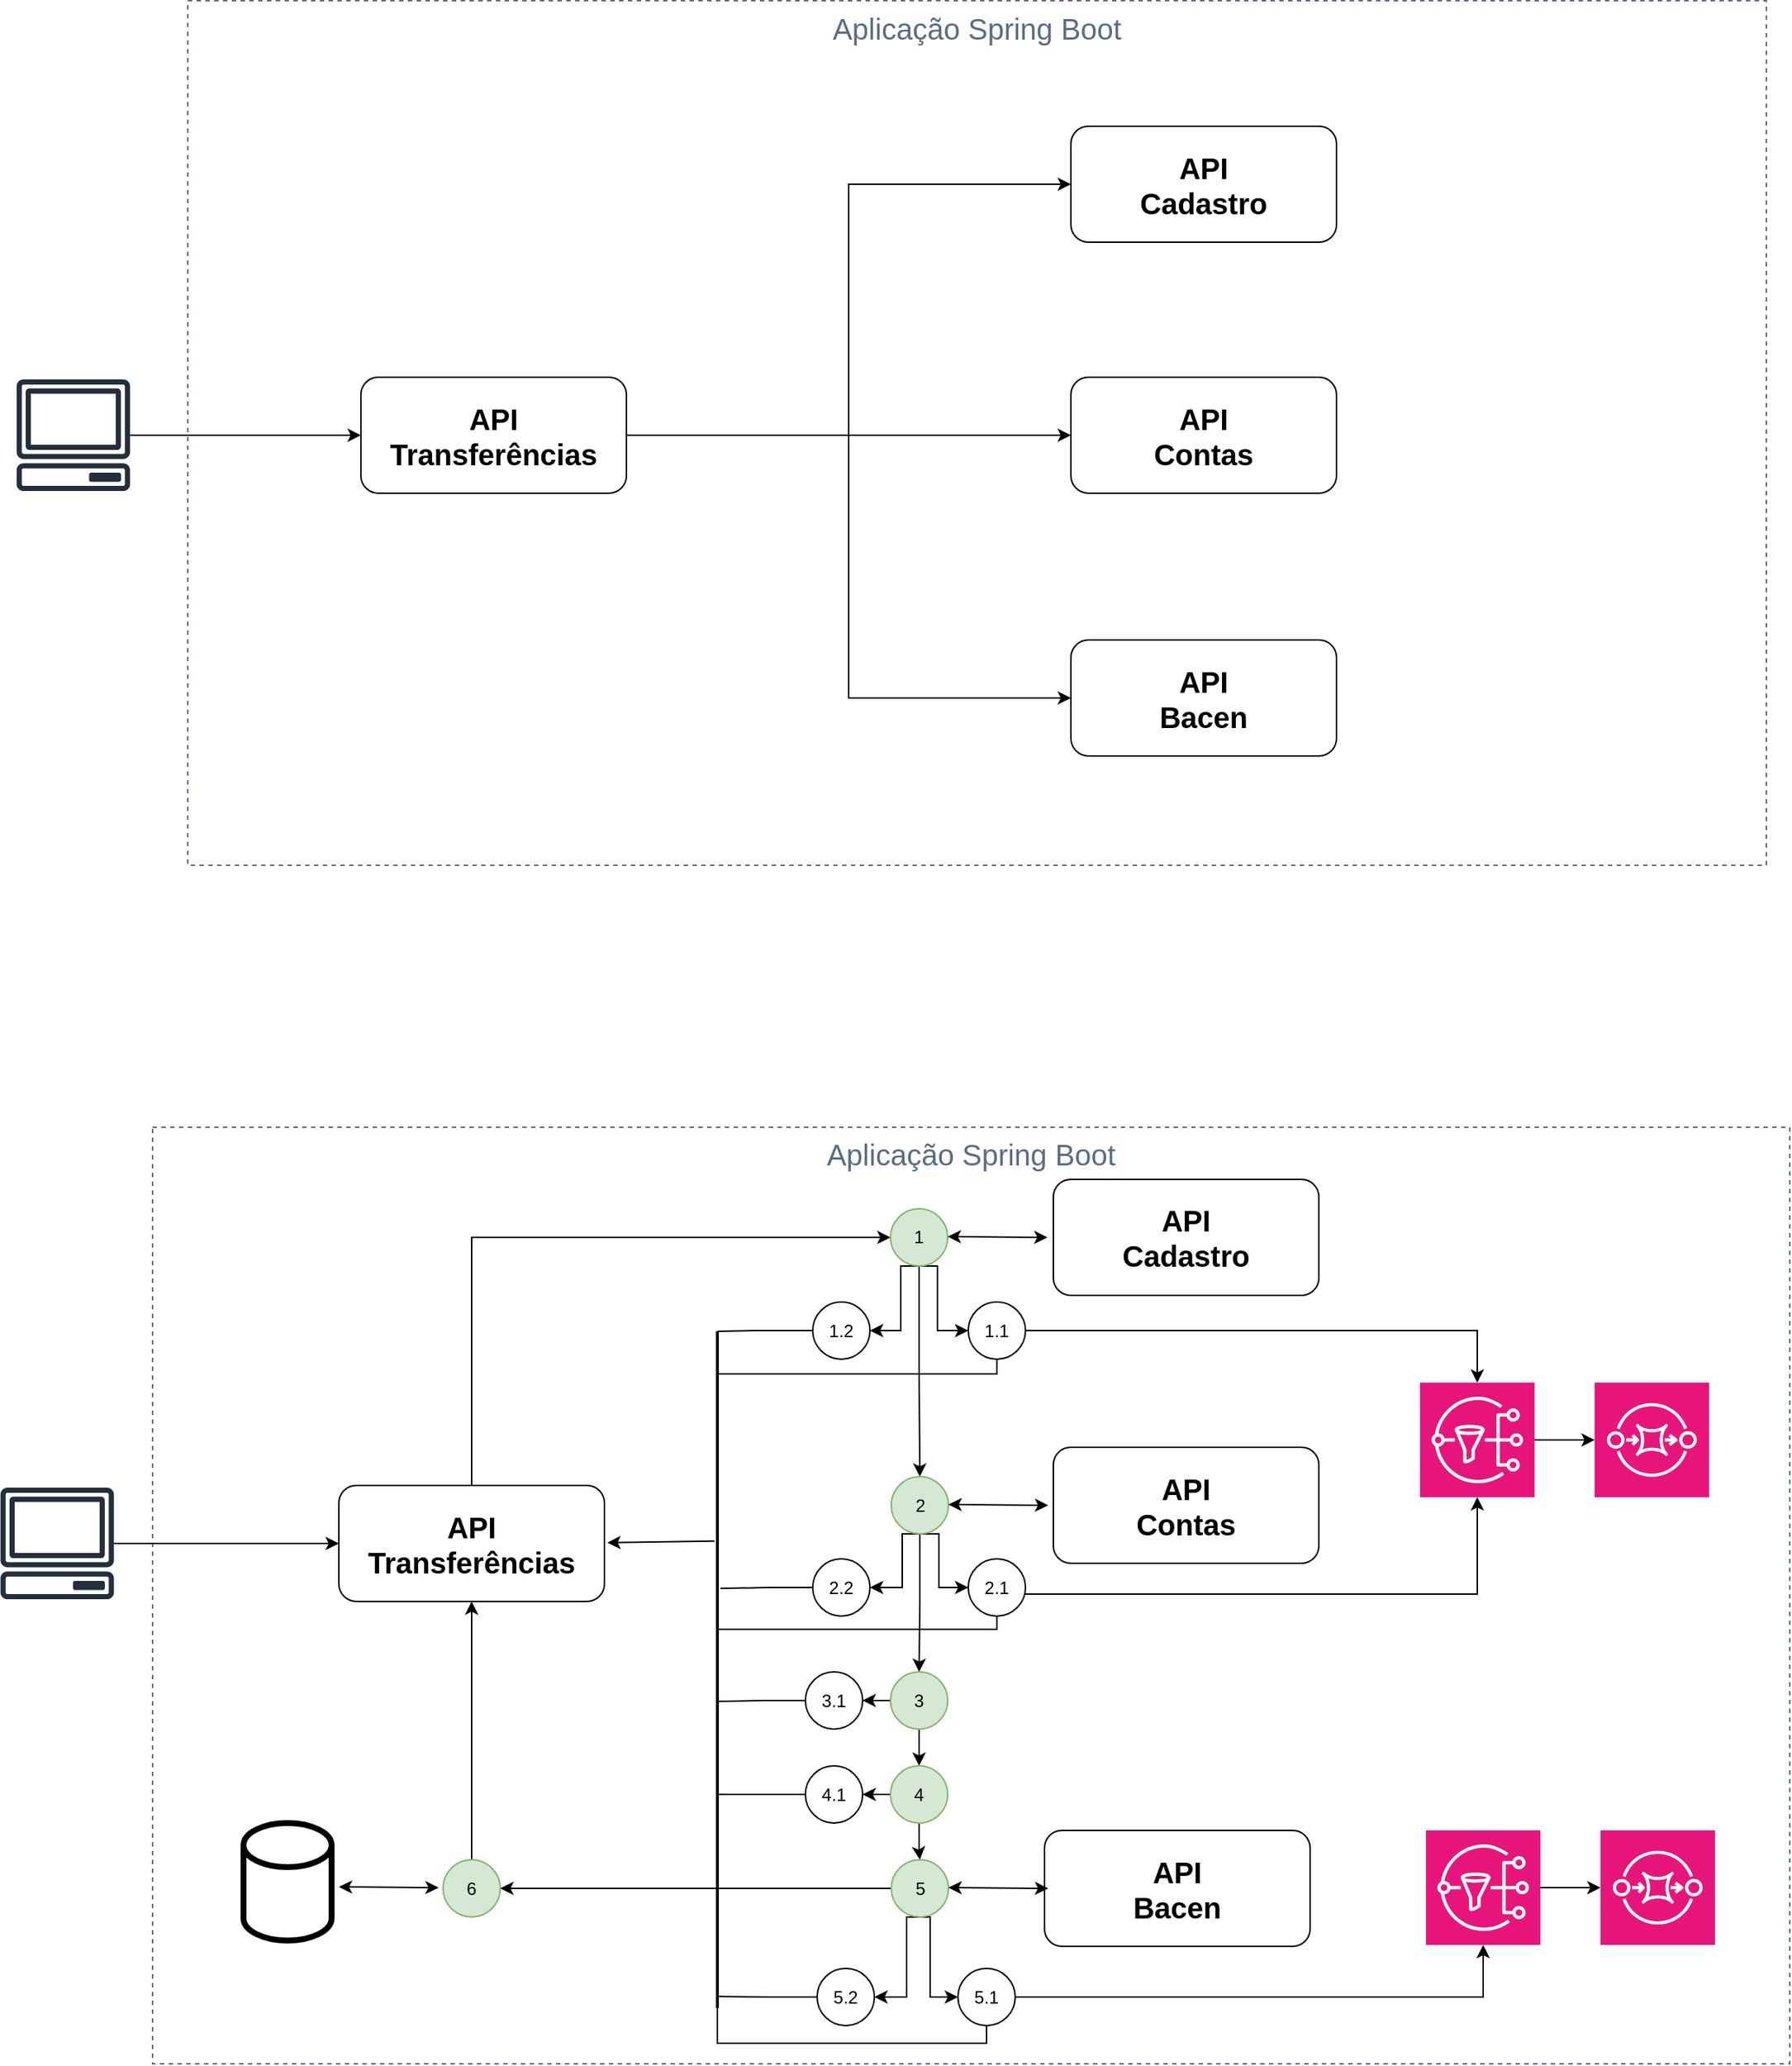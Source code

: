 <mxfile version="24.4.8" type="device">
  <diagram name="Page-1" id="vRwY_0vohBbpMStzcYIX">
    <mxGraphModel dx="1566" dy="626" grid="0" gridSize="10" guides="1" tooltips="1" connect="1" arrows="1" fold="1" page="0" pageScale="1" pageWidth="850" pageHeight="1100" math="0" shadow="0">
      <root>
        <mxCell id="0" />
        <mxCell id="1" parent="0" />
        <mxCell id="3hKqox-wRt4yWQHij9pa-227" value="&lt;font style=&quot;font-size: 20px;&quot;&gt;Aplicação Spring Boot&lt;/font&gt;" style="fillColor=none;strokeColor=#5A6C86;dashed=1;verticalAlign=top;fontStyle=0;fontColor=#5A6C86;whiteSpace=wrap;html=1;" vertex="1" parent="1">
          <mxGeometry x="184" y="1114" width="1116" height="638" as="geometry" />
        </mxCell>
        <mxCell id="3hKqox-wRt4yWQHij9pa-113" style="edgeStyle=orthogonalEdgeStyle;rounded=0;orthogonalLoop=1;jettySize=auto;html=1;entryX=0;entryY=0.5;entryDx=0;entryDy=0;" edge="1" parent="1" source="0JtEVduUw_p_5ygg8V0q-46" target="3hKqox-wRt4yWQHij9pa-104">
          <mxGeometry relative="1" as="geometry" />
        </mxCell>
        <mxCell id="0JtEVduUw_p_5ygg8V0q-46" value="" style="sketch=0;outlineConnect=0;fontColor=#232F3E;gradientColor=none;fillColor=#232F3D;strokeColor=none;dashed=0;verticalLabelPosition=bottom;verticalAlign=top;align=center;html=1;fontSize=12;fontStyle=0;aspect=fixed;pointerEvents=1;shape=mxgraph.aws4.client;" parent="1" vertex="1">
          <mxGeometry x="91" y="604.5" width="78" height="76" as="geometry" />
        </mxCell>
        <mxCell id="3hKqox-wRt4yWQHij9pa-100" value="&lt;font style=&quot;font-size: 20px;&quot;&gt;Aplicação Spring Boot&lt;/font&gt;" style="fillColor=none;strokeColor=#5A6C86;dashed=1;verticalAlign=top;fontStyle=0;fontColor=#5A6C86;whiteSpace=wrap;html=1;" vertex="1" parent="1">
          <mxGeometry x="208" y="346.5" width="1076" height="589" as="geometry" />
        </mxCell>
        <mxCell id="3hKqox-wRt4yWQHij9pa-109" style="edgeStyle=orthogonalEdgeStyle;rounded=0;orthogonalLoop=1;jettySize=auto;html=1;entryX=0;entryY=0.5;entryDx=0;entryDy=0;" edge="1" parent="1" source="3hKqox-wRt4yWQHij9pa-104" target="3hKqox-wRt4yWQHij9pa-105">
          <mxGeometry relative="1" as="geometry" />
        </mxCell>
        <mxCell id="3hKqox-wRt4yWQHij9pa-110" style="edgeStyle=orthogonalEdgeStyle;rounded=0;orthogonalLoop=1;jettySize=auto;html=1;exitX=1;exitY=0.5;exitDx=0;exitDy=0;" edge="1" parent="1" source="3hKqox-wRt4yWQHij9pa-104" target="3hKqox-wRt4yWQHij9pa-106">
          <mxGeometry relative="1" as="geometry" />
        </mxCell>
        <mxCell id="3hKqox-wRt4yWQHij9pa-111" style="edgeStyle=orthogonalEdgeStyle;rounded=0;orthogonalLoop=1;jettySize=auto;html=1;exitX=1;exitY=0.5;exitDx=0;exitDy=0;entryX=0;entryY=0.5;entryDx=0;entryDy=0;" edge="1" parent="1" source="3hKqox-wRt4yWQHij9pa-104" target="3hKqox-wRt4yWQHij9pa-107">
          <mxGeometry relative="1" as="geometry" />
        </mxCell>
        <mxCell id="3hKqox-wRt4yWQHij9pa-104" value="&lt;div style=&quot;font-size: 20px;&quot;&gt;&lt;font style=&quot;font-size: 20px;&quot;&gt;&lt;b&gt;API&lt;/b&gt;&lt;/font&gt;&lt;/div&gt;&lt;div style=&quot;font-size: 20px;&quot;&gt;&lt;font style=&quot;font-size: 20px;&quot;&gt;&lt;b&gt;&lt;font style=&quot;font-size: 20px;&quot;&gt;Transferências&lt;/font&gt;&lt;br&gt;&lt;/b&gt;&lt;/font&gt;&lt;/div&gt;" style="rounded=1;whiteSpace=wrap;html=1;" vertex="1" parent="1">
          <mxGeometry x="326" y="603" width="181" height="79" as="geometry" />
        </mxCell>
        <mxCell id="3hKqox-wRt4yWQHij9pa-105" value="&lt;div style=&quot;font-size: 20px;&quot;&gt;&lt;font style=&quot;font-size: 20px;&quot;&gt;&lt;b&gt;API&lt;/b&gt;&lt;/font&gt;&lt;/div&gt;&lt;div style=&quot;font-size: 20px;&quot;&gt;&lt;font style=&quot;font-size: 20px;&quot;&gt;&lt;b&gt;Cadastro&lt;br&gt;&lt;/b&gt;&lt;/font&gt;&lt;/div&gt;" style="rounded=1;whiteSpace=wrap;html=1;" vertex="1" parent="1">
          <mxGeometry x="810" y="432" width="181" height="79" as="geometry" />
        </mxCell>
        <mxCell id="3hKqox-wRt4yWQHij9pa-106" value="&lt;div style=&quot;font-size: 20px;&quot;&gt;&lt;font style=&quot;font-size: 20px;&quot;&gt;&lt;b&gt;API&lt;/b&gt;&lt;/font&gt;&lt;/div&gt;&lt;div style=&quot;font-size: 20px;&quot;&gt;&lt;font style=&quot;font-size: 20px;&quot;&gt;&lt;b&gt;Contas&lt;br&gt;&lt;/b&gt;&lt;/font&gt;&lt;/div&gt;" style="rounded=1;whiteSpace=wrap;html=1;" vertex="1" parent="1">
          <mxGeometry x="810" y="603" width="181" height="79" as="geometry" />
        </mxCell>
        <mxCell id="3hKqox-wRt4yWQHij9pa-107" value="&lt;div style=&quot;font-size: 20px;&quot;&gt;&lt;font style=&quot;font-size: 20px;&quot;&gt;&lt;b&gt;API&lt;/b&gt;&lt;/font&gt;&lt;/div&gt;&lt;div style=&quot;font-size: 20px;&quot;&gt;&lt;font style=&quot;font-size: 20px;&quot;&gt;&lt;b&gt;Bacen&lt;br&gt;&lt;/b&gt;&lt;/font&gt;&lt;/div&gt;" style="rounded=1;whiteSpace=wrap;html=1;" vertex="1" parent="1">
          <mxGeometry x="810" y="782" width="181" height="79" as="geometry" />
        </mxCell>
        <mxCell id="3hKqox-wRt4yWQHij9pa-114" style="edgeStyle=orthogonalEdgeStyle;rounded=0;orthogonalLoop=1;jettySize=auto;html=1;entryX=0;entryY=0.5;entryDx=0;entryDy=0;" edge="1" parent="1" source="3hKqox-wRt4yWQHij9pa-115" target="3hKqox-wRt4yWQHij9pa-120">
          <mxGeometry relative="1" as="geometry" />
        </mxCell>
        <mxCell id="3hKqox-wRt4yWQHij9pa-115" value="" style="sketch=0;outlineConnect=0;fontColor=#232F3E;gradientColor=none;fillColor=#232F3D;strokeColor=none;dashed=0;verticalLabelPosition=bottom;verticalAlign=top;align=center;html=1;fontSize=12;fontStyle=0;aspect=fixed;pointerEvents=1;shape=mxgraph.aws4.client;" vertex="1" parent="1">
          <mxGeometry x="80" y="1359.5" width="78" height="76" as="geometry" />
        </mxCell>
        <mxCell id="3hKqox-wRt4yWQHij9pa-151" style="edgeStyle=orthogonalEdgeStyle;rounded=0;orthogonalLoop=1;jettySize=auto;html=1;exitX=0.5;exitY=0;exitDx=0;exitDy=0;entryX=0;entryY=0.5;entryDx=0;entryDy=0;" edge="1" parent="1" source="3hKqox-wRt4yWQHij9pa-120" target="3hKqox-wRt4yWQHij9pa-128">
          <mxGeometry relative="1" as="geometry" />
        </mxCell>
        <mxCell id="3hKqox-wRt4yWQHij9pa-120" value="&lt;div style=&quot;font-size: 20px;&quot;&gt;&lt;font style=&quot;font-size: 20px;&quot;&gt;&lt;b&gt;API&lt;/b&gt;&lt;/font&gt;&lt;/div&gt;&lt;div style=&quot;font-size: 20px;&quot;&gt;&lt;font style=&quot;font-size: 20px;&quot;&gt;&lt;b&gt;&lt;font style=&quot;font-size: 20px;&quot;&gt;Transferências&lt;/font&gt;&lt;br&gt;&lt;/b&gt;&lt;/font&gt;&lt;/div&gt;" style="rounded=1;whiteSpace=wrap;html=1;" vertex="1" parent="1">
          <mxGeometry x="311" y="1358" width="181" height="79" as="geometry" />
        </mxCell>
        <mxCell id="3hKqox-wRt4yWQHij9pa-121" value="&lt;div style=&quot;font-size: 20px;&quot;&gt;&lt;font style=&quot;font-size: 20px;&quot;&gt;&lt;b&gt;API&lt;/b&gt;&lt;/font&gt;&lt;/div&gt;&lt;div style=&quot;font-size: 20px;&quot;&gt;&lt;font style=&quot;font-size: 20px;&quot;&gt;&lt;b&gt;Cadastro&lt;br&gt;&lt;/b&gt;&lt;/font&gt;&lt;/div&gt;" style="rounded=1;whiteSpace=wrap;html=1;" vertex="1" parent="1">
          <mxGeometry x="798" y="1149.5" width="181" height="79" as="geometry" />
        </mxCell>
        <mxCell id="3hKqox-wRt4yWQHij9pa-122" value="&lt;div style=&quot;font-size: 20px;&quot;&gt;&lt;font style=&quot;font-size: 20px;&quot;&gt;&lt;b&gt;API&lt;/b&gt;&lt;/font&gt;&lt;/div&gt;&lt;div style=&quot;font-size: 20px;&quot;&gt;&lt;font style=&quot;font-size: 20px;&quot;&gt;&lt;b&gt;Contas&lt;br&gt;&lt;/b&gt;&lt;/font&gt;&lt;/div&gt;" style="rounded=1;whiteSpace=wrap;html=1;" vertex="1" parent="1">
          <mxGeometry x="798" y="1332" width="181" height="79" as="geometry" />
        </mxCell>
        <mxCell id="3hKqox-wRt4yWQHij9pa-123" value="&lt;div style=&quot;font-size: 20px;&quot;&gt;&lt;font style=&quot;font-size: 20px;&quot;&gt;&lt;b&gt;API&lt;/b&gt;&lt;/font&gt;&lt;/div&gt;&lt;div style=&quot;font-size: 20px;&quot;&gt;&lt;font style=&quot;font-size: 20px;&quot;&gt;&lt;b&gt;Bacen&lt;br&gt;&lt;/b&gt;&lt;/font&gt;&lt;/div&gt;" style="rounded=1;whiteSpace=wrap;html=1;" vertex="1" parent="1">
          <mxGeometry x="792" y="1593" width="181" height="79" as="geometry" />
        </mxCell>
        <mxCell id="3hKqox-wRt4yWQHij9pa-124" value="" style="sketch=0;points=[[0,0,0],[0.25,0,0],[0.5,0,0],[0.75,0,0],[1,0,0],[0,1,0],[0.25,1,0],[0.5,1,0],[0.75,1,0],[1,1,0],[0,0.25,0],[0,0.5,0],[0,0.75,0],[1,0.25,0],[1,0.5,0],[1,0.75,0]];outlineConnect=0;fontColor=#232F3E;fillColor=#E7157B;strokeColor=#ffffff;dashed=0;verticalLabelPosition=bottom;verticalAlign=top;align=center;html=1;fontSize=12;fontStyle=0;aspect=fixed;shape=mxgraph.aws4.resourceIcon;resIcon=mxgraph.aws4.sns;" vertex="1" parent="1">
          <mxGeometry x="1048" y="1288" width="78" height="78" as="geometry" />
        </mxCell>
        <mxCell id="3hKqox-wRt4yWQHij9pa-125" value="" style="sketch=0;points=[[0,0,0],[0.25,0,0],[0.5,0,0],[0.75,0,0],[1,0,0],[0,1,0],[0.25,1,0],[0.5,1,0],[0.75,1,0],[1,1,0],[0,0.25,0],[0,0.5,0],[0,0.75,0],[1,0.25,0],[1,0.5,0],[1,0.75,0]];outlineConnect=0;fontColor=#232F3E;fillColor=#E7157B;strokeColor=#ffffff;dashed=0;verticalLabelPosition=bottom;verticalAlign=top;align=center;html=1;fontSize=12;fontStyle=0;aspect=fixed;shape=mxgraph.aws4.resourceIcon;resIcon=mxgraph.aws4.sqs;" vertex="1" parent="1">
          <mxGeometry x="1167" y="1288" width="78" height="78" as="geometry" />
        </mxCell>
        <mxCell id="3hKqox-wRt4yWQHij9pa-141" style="edgeStyle=orthogonalEdgeStyle;rounded=0;orthogonalLoop=1;jettySize=auto;html=1;" edge="1" parent="1" source="3hKqox-wRt4yWQHij9pa-131" target="3hKqox-wRt4yWQHij9pa-124">
          <mxGeometry relative="1" as="geometry" />
        </mxCell>
        <mxCell id="3hKqox-wRt4yWQHij9pa-205" style="edgeStyle=orthogonalEdgeStyle;rounded=0;orthogonalLoop=1;jettySize=auto;html=1;endArrow=none;endFill=0;entryX=0.121;entryY=0.5;entryDx=0;entryDy=0;entryPerimeter=0;" edge="1" parent="1" source="3hKqox-wRt4yWQHij9pa-131" target="3hKqox-wRt4yWQHij9pa-222">
          <mxGeometry relative="1" as="geometry">
            <mxPoint x="576" y="1282" as="targetPoint" />
            <Array as="points">
              <mxPoint x="760" y="1282" />
              <mxPoint x="569" y="1282" />
            </Array>
          </mxGeometry>
        </mxCell>
        <mxCell id="3hKqox-wRt4yWQHij9pa-131" value="1.1" style="ellipse;whiteSpace=wrap;html=1;aspect=fixed;" vertex="1" parent="1">
          <mxGeometry x="740" y="1233" width="39" height="39" as="geometry" />
        </mxCell>
        <mxCell id="3hKqox-wRt4yWQHij9pa-155" style="edgeStyle=orthogonalEdgeStyle;rounded=0;orthogonalLoop=1;jettySize=auto;html=1;exitX=0.5;exitY=1;exitDx=0;exitDy=0;entryX=1;entryY=0.5;entryDx=0;entryDy=0;" edge="1" parent="1" source="3hKqox-wRt4yWQHij9pa-128" target="3hKqox-wRt4yWQHij9pa-137">
          <mxGeometry relative="1" as="geometry">
            <Array as="points">
              <mxPoint x="694" y="1209" />
              <mxPoint x="694" y="1253" />
            </Array>
          </mxGeometry>
        </mxCell>
        <mxCell id="3hKqox-wRt4yWQHij9pa-165" style="edgeStyle=orthogonalEdgeStyle;rounded=0;orthogonalLoop=1;jettySize=auto;html=1;exitX=0.5;exitY=1;exitDx=0;exitDy=0;entryX=0;entryY=0.5;entryDx=0;entryDy=0;" edge="1" parent="1" source="3hKqox-wRt4yWQHij9pa-128" target="3hKqox-wRt4yWQHij9pa-131">
          <mxGeometry relative="1" as="geometry">
            <Array as="points">
              <mxPoint x="719" y="1209" />
              <mxPoint x="719" y="1253" />
            </Array>
          </mxGeometry>
        </mxCell>
        <mxCell id="3hKqox-wRt4yWQHij9pa-240" style="edgeStyle=orthogonalEdgeStyle;rounded=0;orthogonalLoop=1;jettySize=auto;html=1;entryX=0.5;entryY=0;entryDx=0;entryDy=0;" edge="1" parent="1" source="3hKqox-wRt4yWQHij9pa-128" target="3hKqox-wRt4yWQHij9pa-129">
          <mxGeometry relative="1" as="geometry" />
        </mxCell>
        <mxCell id="3hKqox-wRt4yWQHij9pa-128" value="1" style="ellipse;whiteSpace=wrap;html=1;aspect=fixed;fillColor=#d5e8d4;strokeColor=#82b366;" vertex="1" parent="1">
          <mxGeometry x="687" y="1169.5" width="39" height="39" as="geometry" />
        </mxCell>
        <mxCell id="3hKqox-wRt4yWQHij9pa-137" value="1.2" style="ellipse;whiteSpace=wrap;html=1;aspect=fixed;" vertex="1" parent="1">
          <mxGeometry x="634" y="1233" width="39" height="39" as="geometry" />
        </mxCell>
        <mxCell id="3hKqox-wRt4yWQHij9pa-167" style="edgeStyle=orthogonalEdgeStyle;rounded=0;orthogonalLoop=1;jettySize=auto;html=1;" edge="1" parent="1" source="3hKqox-wRt4yWQHij9pa-129" target="3hKqox-wRt4yWQHij9pa-140">
          <mxGeometry relative="1" as="geometry" />
        </mxCell>
        <mxCell id="3hKqox-wRt4yWQHij9pa-179" style="edgeStyle=orthogonalEdgeStyle;rounded=0;orthogonalLoop=1;jettySize=auto;html=1;exitX=0.5;exitY=1;exitDx=0;exitDy=0;entryX=0;entryY=0.5;entryDx=0;entryDy=0;" edge="1" parent="1" source="3hKqox-wRt4yWQHij9pa-129" target="3hKqox-wRt4yWQHij9pa-139">
          <mxGeometry relative="1" as="geometry">
            <Array as="points">
              <mxPoint x="720" y="1391" />
              <mxPoint x="720" y="1428" />
            </Array>
          </mxGeometry>
        </mxCell>
        <mxCell id="3hKqox-wRt4yWQHij9pa-180" style="edgeStyle=orthogonalEdgeStyle;rounded=0;orthogonalLoop=1;jettySize=auto;html=1;exitX=0.5;exitY=1;exitDx=0;exitDy=0;entryX=1;entryY=0.5;entryDx=0;entryDy=0;" edge="1" parent="1" source="3hKqox-wRt4yWQHij9pa-129" target="3hKqox-wRt4yWQHij9pa-159">
          <mxGeometry relative="1" as="geometry">
            <Array as="points">
              <mxPoint x="695" y="1391" />
              <mxPoint x="695" y="1428" />
            </Array>
          </mxGeometry>
        </mxCell>
        <mxCell id="3hKqox-wRt4yWQHij9pa-129" value="2" style="ellipse;whiteSpace=wrap;html=1;aspect=fixed;fillColor=#d5e8d4;strokeColor=#82b366;" vertex="1" parent="1">
          <mxGeometry x="687.5" y="1352" width="39" height="39" as="geometry" />
        </mxCell>
        <mxCell id="3hKqox-wRt4yWQHij9pa-139" value="2.1" style="ellipse;whiteSpace=wrap;html=1;aspect=fixed;" vertex="1" parent="1">
          <mxGeometry x="740" y="1408" width="39" height="39" as="geometry" />
        </mxCell>
        <mxCell id="3hKqox-wRt4yWQHij9pa-169" style="edgeStyle=orthogonalEdgeStyle;rounded=0;orthogonalLoop=1;jettySize=auto;html=1;exitX=0;exitY=0.5;exitDx=0;exitDy=0;" edge="1" parent="1" source="3hKqox-wRt4yWQHij9pa-140" target="3hKqox-wRt4yWQHij9pa-168">
          <mxGeometry relative="1" as="geometry" />
        </mxCell>
        <mxCell id="3hKqox-wRt4yWQHij9pa-172" style="edgeStyle=orthogonalEdgeStyle;rounded=0;orthogonalLoop=1;jettySize=auto;html=1;exitX=0.5;exitY=1;exitDx=0;exitDy=0;entryX=0.5;entryY=0;entryDx=0;entryDy=0;" edge="1" parent="1" source="3hKqox-wRt4yWQHij9pa-140" target="3hKqox-wRt4yWQHij9pa-171">
          <mxGeometry relative="1" as="geometry" />
        </mxCell>
        <mxCell id="3hKqox-wRt4yWQHij9pa-140" value="3" style="ellipse;whiteSpace=wrap;html=1;aspect=fixed;fillColor=#d5e8d4;strokeColor=#82b366;" vertex="1" parent="1">
          <mxGeometry x="687" y="1485" width="39" height="39" as="geometry" />
        </mxCell>
        <mxCell id="3hKqox-wRt4yWQHij9pa-142" style="edgeStyle=orthogonalEdgeStyle;rounded=0;orthogonalLoop=1;jettySize=auto;html=1;entryX=0.5;entryY=1;entryDx=0;entryDy=0;entryPerimeter=0;" edge="1" parent="1" source="3hKqox-wRt4yWQHij9pa-139" target="3hKqox-wRt4yWQHij9pa-124">
          <mxGeometry relative="1" as="geometry">
            <Array as="points">
              <mxPoint x="1087" y="1432" />
            </Array>
          </mxGeometry>
        </mxCell>
        <mxCell id="3hKqox-wRt4yWQHij9pa-143" style="edgeStyle=orthogonalEdgeStyle;rounded=0;orthogonalLoop=1;jettySize=auto;html=1;entryX=0;entryY=0.5;entryDx=0;entryDy=0;entryPerimeter=0;" edge="1" parent="1" source="3hKqox-wRt4yWQHij9pa-124" target="3hKqox-wRt4yWQHij9pa-125">
          <mxGeometry relative="1" as="geometry" />
        </mxCell>
        <mxCell id="3hKqox-wRt4yWQHij9pa-159" value="2.2" style="ellipse;whiteSpace=wrap;html=1;aspect=fixed;" vertex="1" parent="1">
          <mxGeometry x="634" y="1408" width="39" height="39" as="geometry" />
        </mxCell>
        <mxCell id="3hKqox-wRt4yWQHij9pa-163" value="" style="endArrow=classic;startArrow=classic;html=1;rounded=0;" edge="1" parent="1">
          <mxGeometry width="50" height="50" relative="1" as="geometry">
            <mxPoint x="726" y="1188.5" as="sourcePoint" />
            <mxPoint x="794" y="1189" as="targetPoint" />
          </mxGeometry>
        </mxCell>
        <mxCell id="3hKqox-wRt4yWQHij9pa-164" value="" style="endArrow=classic;startArrow=classic;html=1;rounded=0;" edge="1" parent="1">
          <mxGeometry width="50" height="50" relative="1" as="geometry">
            <mxPoint x="726.5" y="1371" as="sourcePoint" />
            <mxPoint x="794.5" y="1371.5" as="targetPoint" />
          </mxGeometry>
        </mxCell>
        <mxCell id="3hKqox-wRt4yWQHij9pa-168" value="3.1" style="ellipse;whiteSpace=wrap;html=1;aspect=fixed;" vertex="1" parent="1">
          <mxGeometry x="629" y="1485" width="39" height="39" as="geometry" />
        </mxCell>
        <mxCell id="3hKqox-wRt4yWQHij9pa-177" style="edgeStyle=orthogonalEdgeStyle;rounded=0;orthogonalLoop=1;jettySize=auto;html=1;entryX=1;entryY=0.5;entryDx=0;entryDy=0;" edge="1" parent="1" source="3hKqox-wRt4yWQHij9pa-171" target="3hKqox-wRt4yWQHij9pa-173">
          <mxGeometry relative="1" as="geometry" />
        </mxCell>
        <mxCell id="3hKqox-wRt4yWQHij9pa-196" style="edgeStyle=orthogonalEdgeStyle;rounded=0;orthogonalLoop=1;jettySize=auto;html=1;exitX=0.5;exitY=1;exitDx=0;exitDy=0;" edge="1" parent="1" source="3hKqox-wRt4yWQHij9pa-171" target="3hKqox-wRt4yWQHij9pa-195">
          <mxGeometry relative="1" as="geometry" />
        </mxCell>
        <mxCell id="3hKqox-wRt4yWQHij9pa-171" value="4" style="ellipse;whiteSpace=wrap;html=1;aspect=fixed;fillColor=#d5e8d4;strokeColor=#82b366;" vertex="1" parent="1">
          <mxGeometry x="687" y="1549" width="39" height="39" as="geometry" />
        </mxCell>
        <mxCell id="3hKqox-wRt4yWQHij9pa-173" value="4.1" style="ellipse;whiteSpace=wrap;html=1;aspect=fixed;" vertex="1" parent="1">
          <mxGeometry x="629" y="1549" width="39" height="39" as="geometry" />
        </mxCell>
        <mxCell id="3hKqox-wRt4yWQHij9pa-194" value="" style="endArrow=classic;html=1;rounded=0;exitX=0.31;exitY=0.7;exitDx=0;exitDy=0;exitPerimeter=0;" edge="1" parent="1" source="3hKqox-wRt4yWQHij9pa-222">
          <mxGeometry width="50" height="50" relative="1" as="geometry">
            <mxPoint x="571" y="1397" as="sourcePoint" />
            <mxPoint x="494" y="1397" as="targetPoint" />
          </mxGeometry>
        </mxCell>
        <mxCell id="3hKqox-wRt4yWQHij9pa-211" style="edgeStyle=orthogonalEdgeStyle;rounded=0;orthogonalLoop=1;jettySize=auto;html=1;entryX=1;entryY=0.5;entryDx=0;entryDy=0;" edge="1" parent="1" source="3hKqox-wRt4yWQHij9pa-195" target="3hKqox-wRt4yWQHij9pa-201">
          <mxGeometry relative="1" as="geometry" />
        </mxCell>
        <mxCell id="3hKqox-wRt4yWQHij9pa-233" style="edgeStyle=orthogonalEdgeStyle;rounded=0;orthogonalLoop=1;jettySize=auto;html=1;exitX=0.5;exitY=1;exitDx=0;exitDy=0;entryX=0;entryY=0.5;entryDx=0;entryDy=0;" edge="1" parent="1" source="3hKqox-wRt4yWQHij9pa-195" target="3hKqox-wRt4yWQHij9pa-208">
          <mxGeometry relative="1" as="geometry">
            <Array as="points">
              <mxPoint x="714" y="1652" />
              <mxPoint x="714" y="1707" />
            </Array>
          </mxGeometry>
        </mxCell>
        <mxCell id="3hKqox-wRt4yWQHij9pa-237" style="edgeStyle=orthogonalEdgeStyle;rounded=0;orthogonalLoop=1;jettySize=auto;html=1;exitX=0.5;exitY=1;exitDx=0;exitDy=0;entryX=1;entryY=0.5;entryDx=0;entryDy=0;" edge="1" parent="1" source="3hKqox-wRt4yWQHij9pa-195" target="3hKqox-wRt4yWQHij9pa-230">
          <mxGeometry relative="1" as="geometry">
            <Array as="points">
              <mxPoint x="698" y="1652" />
              <mxPoint x="698" y="1707" />
            </Array>
          </mxGeometry>
        </mxCell>
        <mxCell id="3hKqox-wRt4yWQHij9pa-195" value="5" style="ellipse;whiteSpace=wrap;html=1;aspect=fixed;fillColor=#d5e8d4;strokeColor=#82b366;" vertex="1" parent="1">
          <mxGeometry x="687.5" y="1613" width="39" height="39" as="geometry" />
        </mxCell>
        <mxCell id="3hKqox-wRt4yWQHij9pa-197" value="" style="endArrow=classic;startArrow=classic;html=1;rounded=0;" edge="1" parent="1">
          <mxGeometry width="50" height="50" relative="1" as="geometry">
            <mxPoint x="726.5" y="1632" as="sourcePoint" />
            <mxPoint x="794.5" y="1632.5" as="targetPoint" />
          </mxGeometry>
        </mxCell>
        <mxCell id="3hKqox-wRt4yWQHij9pa-198" value="" style="sketch=0;points=[[0,0,0],[0.25,0,0],[0.5,0,0],[0.75,0,0],[1,0,0],[0,1,0],[0.25,1,0],[0.5,1,0],[0.75,1,0],[1,1,0],[0,0.25,0],[0,0.5,0],[0,0.75,0],[1,0.25,0],[1,0.5,0],[1,0.75,0]];outlineConnect=0;fontColor=#232F3E;fillColor=#E7157B;strokeColor=#ffffff;dashed=0;verticalLabelPosition=bottom;verticalAlign=top;align=center;html=1;fontSize=12;fontStyle=0;aspect=fixed;shape=mxgraph.aws4.resourceIcon;resIcon=mxgraph.aws4.sns;" vertex="1" parent="1">
          <mxGeometry x="1052" y="1593" width="78" height="78" as="geometry" />
        </mxCell>
        <mxCell id="3hKqox-wRt4yWQHij9pa-199" value="" style="sketch=0;points=[[0,0,0],[0.25,0,0],[0.5,0,0],[0.75,0,0],[1,0,0],[0,1,0],[0.25,1,0],[0.5,1,0],[0.75,1,0],[1,1,0],[0,0.25,0],[0,0.5,0],[0,0.75,0],[1,0.25,0],[1,0.5,0],[1,0.75,0]];outlineConnect=0;fontColor=#232F3E;fillColor=#E7157B;strokeColor=#ffffff;dashed=0;verticalLabelPosition=bottom;verticalAlign=top;align=center;html=1;fontSize=12;fontStyle=0;aspect=fixed;shape=mxgraph.aws4.resourceIcon;resIcon=mxgraph.aws4.sqs;" vertex="1" parent="1">
          <mxGeometry x="1171" y="1593" width="78" height="78" as="geometry" />
        </mxCell>
        <mxCell id="3hKqox-wRt4yWQHij9pa-200" style="edgeStyle=orthogonalEdgeStyle;rounded=0;orthogonalLoop=1;jettySize=auto;html=1;entryX=0;entryY=0.5;entryDx=0;entryDy=0;entryPerimeter=0;" edge="1" parent="1" source="3hKqox-wRt4yWQHij9pa-198" target="3hKqox-wRt4yWQHij9pa-199">
          <mxGeometry relative="1" as="geometry" />
        </mxCell>
        <mxCell id="3hKqox-wRt4yWQHij9pa-218" style="edgeStyle=orthogonalEdgeStyle;rounded=0;orthogonalLoop=1;jettySize=auto;html=1;" edge="1" parent="1" source="3hKqox-wRt4yWQHij9pa-201" target="3hKqox-wRt4yWQHij9pa-120">
          <mxGeometry relative="1" as="geometry" />
        </mxCell>
        <mxCell id="3hKqox-wRt4yWQHij9pa-201" value="6" style="ellipse;whiteSpace=wrap;html=1;aspect=fixed;fillColor=#d5e8d4;strokeColor=#82b366;" vertex="1" parent="1">
          <mxGeometry x="382" y="1613" width="39" height="39" as="geometry" />
        </mxCell>
        <mxCell id="3hKqox-wRt4yWQHij9pa-208" value="5.1" style="ellipse;whiteSpace=wrap;html=1;aspect=fixed;" vertex="1" parent="1">
          <mxGeometry x="733" y="1687" width="39" height="39" as="geometry" />
        </mxCell>
        <mxCell id="3hKqox-wRt4yWQHij9pa-215" style="edgeStyle=orthogonalEdgeStyle;rounded=0;orthogonalLoop=1;jettySize=auto;html=1;entryX=0.5;entryY=1;entryDx=0;entryDy=0;entryPerimeter=0;" edge="1" parent="1" source="3hKqox-wRt4yWQHij9pa-208" target="3hKqox-wRt4yWQHij9pa-198">
          <mxGeometry relative="1" as="geometry" />
        </mxCell>
        <mxCell id="3hKqox-wRt4yWQHij9pa-216" value="" style="shape=cylinder3;whiteSpace=wrap;html=1;boundedLbl=1;backgroundOutline=1;size=15;strokeWidth=4;" vertex="1" parent="1">
          <mxGeometry x="246" y="1588" width="60" height="80" as="geometry" />
        </mxCell>
        <mxCell id="3hKqox-wRt4yWQHij9pa-217" value="" style="endArrow=classic;startArrow=classic;html=1;rounded=0;" edge="1" parent="1">
          <mxGeometry width="50" height="50" relative="1" as="geometry">
            <mxPoint x="311" y="1631.5" as="sourcePoint" />
            <mxPoint x="379" y="1632" as="targetPoint" />
          </mxGeometry>
        </mxCell>
        <mxCell id="3hKqox-wRt4yWQHij9pa-222" value="" style="line;strokeWidth=2;direction=south;html=1;" vertex="1" parent="1">
          <mxGeometry x="564" y="1253" width="10" height="461" as="geometry" />
        </mxCell>
        <mxCell id="3hKqox-wRt4yWQHij9pa-223" style="edgeStyle=orthogonalEdgeStyle;rounded=0;orthogonalLoop=1;jettySize=auto;html=1;exitX=0;exitY=0.5;exitDx=0;exitDy=0;entryX=0;entryY=0.5;entryDx=0;entryDy=0;entryPerimeter=0;endArrow=none;endFill=0;" edge="1" parent="1" source="3hKqox-wRt4yWQHij9pa-137" target="3hKqox-wRt4yWQHij9pa-222">
          <mxGeometry relative="1" as="geometry">
            <Array as="points">
              <mxPoint x="593" y="1253" />
              <mxPoint x="593" y="1253" />
            </Array>
          </mxGeometry>
        </mxCell>
        <mxCell id="3hKqox-wRt4yWQHij9pa-224" style="edgeStyle=orthogonalEdgeStyle;rounded=0;orthogonalLoop=1;jettySize=auto;html=1;entryX=0.38;entryY=0.3;entryDx=0;entryDy=0;entryPerimeter=0;endArrow=none;endFill=0;" edge="1" parent="1" source="3hKqox-wRt4yWQHij9pa-159" target="3hKqox-wRt4yWQHij9pa-222">
          <mxGeometry relative="1" as="geometry" />
        </mxCell>
        <mxCell id="3hKqox-wRt4yWQHij9pa-225" style="edgeStyle=orthogonalEdgeStyle;rounded=0;orthogonalLoop=1;jettySize=auto;html=1;entryX=0.547;entryY=0.4;entryDx=0;entryDy=0;entryPerimeter=0;endArrow=none;endFill=0;" edge="1" parent="1" source="3hKqox-wRt4yWQHij9pa-168" target="3hKqox-wRt4yWQHij9pa-222">
          <mxGeometry relative="1" as="geometry" />
        </mxCell>
        <mxCell id="3hKqox-wRt4yWQHij9pa-226" style="edgeStyle=orthogonalEdgeStyle;rounded=0;orthogonalLoop=1;jettySize=auto;html=1;entryX=0.684;entryY=0;entryDx=0;entryDy=0;entryPerimeter=0;endArrow=none;endFill=0;" edge="1" parent="1" source="3hKqox-wRt4yWQHij9pa-173" target="3hKqox-wRt4yWQHij9pa-222">
          <mxGeometry relative="1" as="geometry">
            <Array as="points">
              <mxPoint x="569" y="1568" />
              <mxPoint x="569" y="1568" />
            </Array>
          </mxGeometry>
        </mxCell>
        <mxCell id="3hKqox-wRt4yWQHij9pa-230" value="5.2" style="ellipse;whiteSpace=wrap;html=1;aspect=fixed;" vertex="1" parent="1">
          <mxGeometry x="637" y="1687" width="39" height="39" as="geometry" />
        </mxCell>
        <mxCell id="3hKqox-wRt4yWQHij9pa-239" style="edgeStyle=orthogonalEdgeStyle;rounded=0;orthogonalLoop=1;jettySize=auto;html=1;exitX=0;exitY=0.5;exitDx=0;exitDy=0;entryX=0.983;entryY=0.5;entryDx=0;entryDy=0;entryPerimeter=0;endArrow=none;endFill=0;" edge="1" parent="1" source="3hKqox-wRt4yWQHij9pa-230" target="3hKqox-wRt4yWQHij9pa-222">
          <mxGeometry relative="1" as="geometry" />
        </mxCell>
        <mxCell id="3hKqox-wRt4yWQHij9pa-241" style="edgeStyle=orthogonalEdgeStyle;rounded=0;orthogonalLoop=1;jettySize=auto;html=1;entryX=0.434;entryY=0.5;entryDx=0;entryDy=0;entryPerimeter=0;endArrow=none;endFill=0;" edge="1" parent="1" source="3hKqox-wRt4yWQHij9pa-139" target="3hKqox-wRt4yWQHij9pa-222">
          <mxGeometry relative="1" as="geometry">
            <Array as="points">
              <mxPoint x="760" y="1456" />
              <mxPoint x="569" y="1456" />
            </Array>
          </mxGeometry>
        </mxCell>
        <mxCell id="3hKqox-wRt4yWQHij9pa-244" style="edgeStyle=orthogonalEdgeStyle;rounded=0;orthogonalLoop=1;jettySize=auto;html=1;exitX=0.5;exitY=1;exitDx=0;exitDy=0;entryX=1;entryY=0.5;entryDx=0;entryDy=0;entryPerimeter=0;endArrow=none;endFill=0;" edge="1" parent="1" source="3hKqox-wRt4yWQHij9pa-208" target="3hKqox-wRt4yWQHij9pa-222">
          <mxGeometry relative="1" as="geometry">
            <Array as="points">
              <mxPoint x="753" y="1738" />
              <mxPoint x="569" y="1738" />
            </Array>
          </mxGeometry>
        </mxCell>
      </root>
    </mxGraphModel>
  </diagram>
</mxfile>
